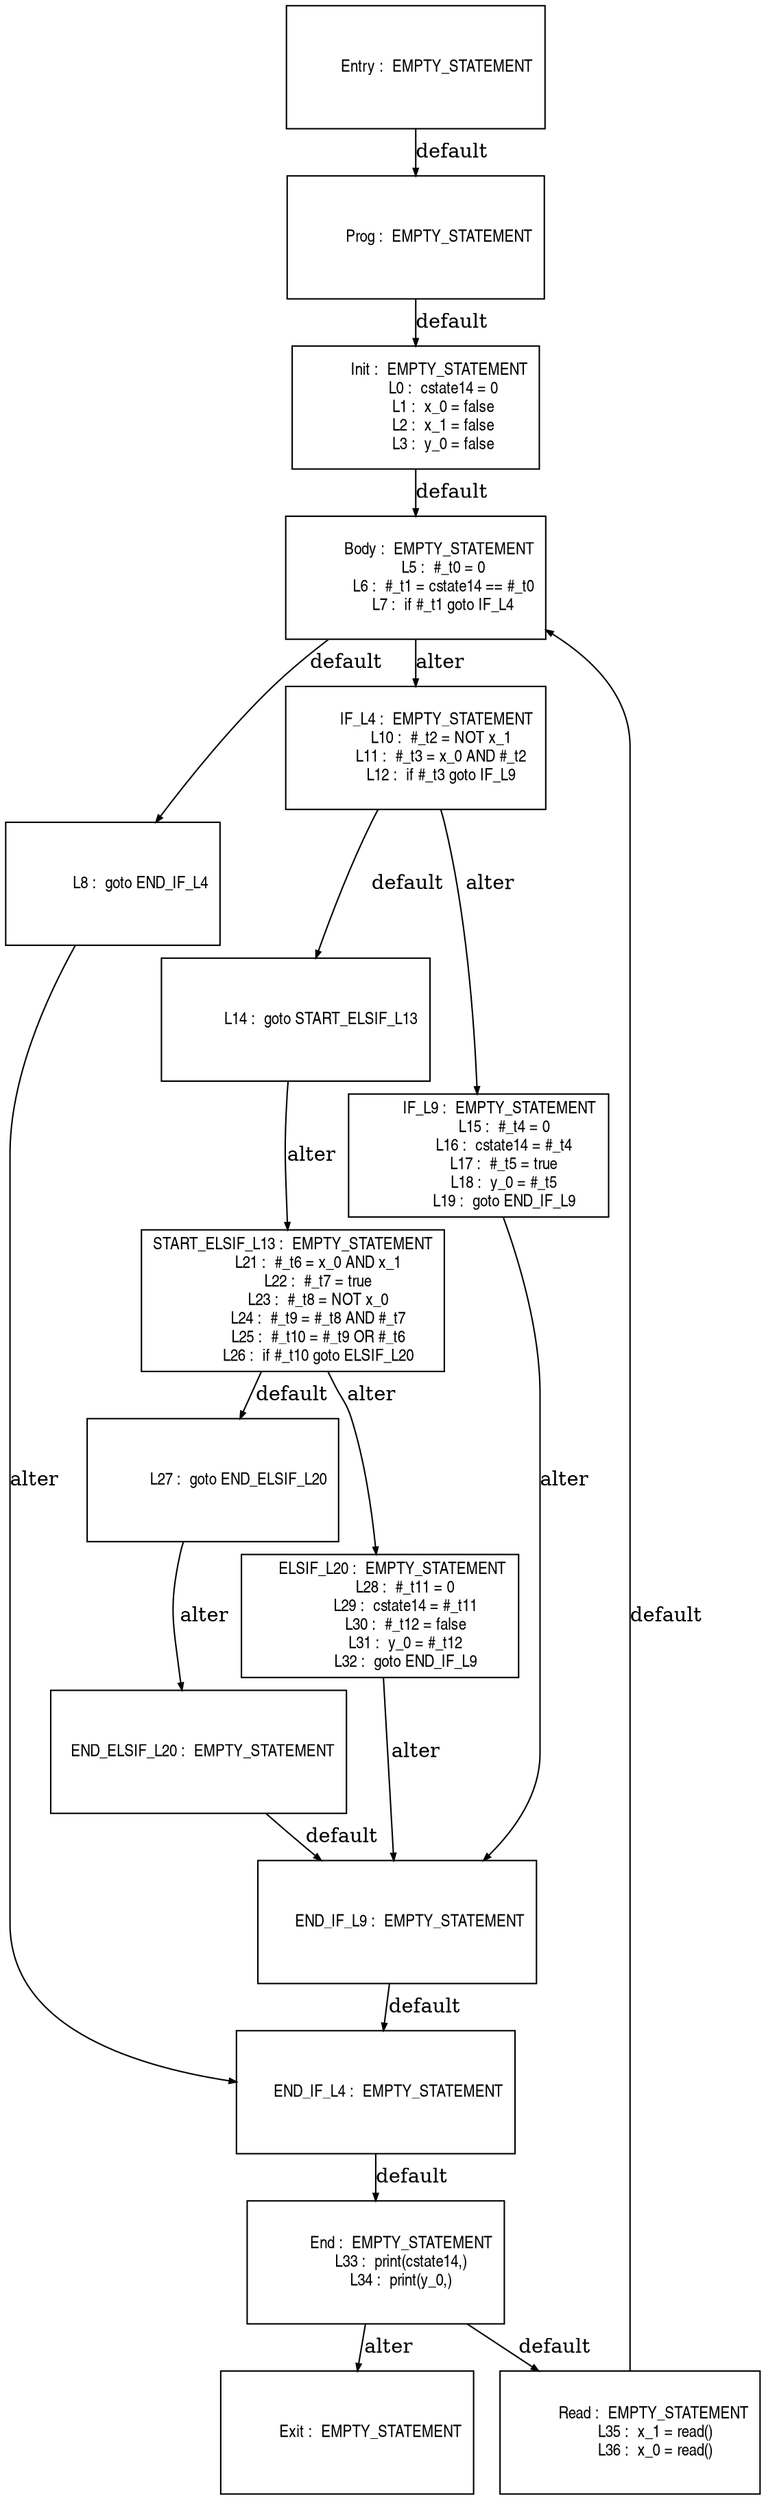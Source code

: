 digraph G {
  ranksep=.25;
  edge [arrowsize=.5]
  node [shape=rectangle, fontname="ArialNarrow",
        fontsize=12,  height=1.2];
  "           Prog :  EMPTY_STATEMENT
"; "           Init :  EMPTY_STATEMENT
             L0 :  cstate14 = 0
             L1 :  x_0 = false
             L2 :  x_1 = false
             L3 :  y_0 = false
"; "           Body :  EMPTY_STATEMENT
             L5 :  #_t0 = 0
             L6 :  #_t1 = cstate14 == #_t0
             L7 :  if #_t1 goto IF_L4
"; "             L8 :  goto END_IF_L4
"; "          IF_L4 :  EMPTY_STATEMENT
            L10 :  #_t2 = NOT x_1
            L11 :  #_t3 = x_0 AND #_t2
            L12 :  if #_t3 goto IF_L9
"; "            L14 :  goto START_ELSIF_L13
"; "          IF_L9 :  EMPTY_STATEMENT
            L15 :  #_t4 = 0
            L16 :  cstate14 = #_t4
            L17 :  #_t5 = true
            L18 :  y_0 = #_t5
            L19 :  goto END_IF_L9
"; "START_ELSIF_L13 :  EMPTY_STATEMENT
            L21 :  #_t6 = x_0 AND x_1
            L22 :  #_t7 = true
            L23 :  #_t8 = NOT x_0
            L24 :  #_t9 = #_t8 AND #_t7
            L25 :  #_t10 = #_t9 OR #_t6
            L26 :  if #_t10 goto ELSIF_L20
"; "            L27 :  goto END_ELSIF_L20
"; "      ELSIF_L20 :  EMPTY_STATEMENT
            L28 :  #_t11 = 0
            L29 :  cstate14 = #_t11
            L30 :  #_t12 = false
            L31 :  y_0 = #_t12
            L32 :  goto END_IF_L9
"; "  END_ELSIF_L20 :  EMPTY_STATEMENT
"; "      END_IF_L9 :  EMPTY_STATEMENT
"; "      END_IF_L4 :  EMPTY_STATEMENT
"; "          Entry :  EMPTY_STATEMENT
"; "            End :  EMPTY_STATEMENT
            L33 :  print(cstate14,)
            L34 :  print(y_0,)
"; "           Exit :  EMPTY_STATEMENT
"; "           Read :  EMPTY_STATEMENT
            L35 :  x_1 = read()
            L36 :  x_0 = read()
"; 
  "           Prog :  EMPTY_STATEMENT
" -> "           Init :  EMPTY_STATEMENT
             L0 :  cstate14 = 0
             L1 :  x_0 = false
             L2 :  x_1 = false
             L3 :  y_0 = false
"  [label="default"];
  "           Init :  EMPTY_STATEMENT
             L0 :  cstate14 = 0
             L1 :  x_0 = false
             L2 :  x_1 = false
             L3 :  y_0 = false
" -> "           Body :  EMPTY_STATEMENT
             L5 :  #_t0 = 0
             L6 :  #_t1 = cstate14 == #_t0
             L7 :  if #_t1 goto IF_L4
"  [label="default"];
  "           Body :  EMPTY_STATEMENT
             L5 :  #_t0 = 0
             L6 :  #_t1 = cstate14 == #_t0
             L7 :  if #_t1 goto IF_L4
" -> "             L8 :  goto END_IF_L4
"  [label="default"];
  "           Body :  EMPTY_STATEMENT
             L5 :  #_t0 = 0
             L6 :  #_t1 = cstate14 == #_t0
             L7 :  if #_t1 goto IF_L4
" -> "          IF_L4 :  EMPTY_STATEMENT
            L10 :  #_t2 = NOT x_1
            L11 :  #_t3 = x_0 AND #_t2
            L12 :  if #_t3 goto IF_L9
"  [label="alter"];
  "             L8 :  goto END_IF_L4
" -> "      END_IF_L4 :  EMPTY_STATEMENT
"  [label="alter"];
  "          IF_L4 :  EMPTY_STATEMENT
            L10 :  #_t2 = NOT x_1
            L11 :  #_t3 = x_0 AND #_t2
            L12 :  if #_t3 goto IF_L9
" -> "            L14 :  goto START_ELSIF_L13
"  [label="default"];
  "          IF_L4 :  EMPTY_STATEMENT
            L10 :  #_t2 = NOT x_1
            L11 :  #_t3 = x_0 AND #_t2
            L12 :  if #_t3 goto IF_L9
" -> "          IF_L9 :  EMPTY_STATEMENT
            L15 :  #_t4 = 0
            L16 :  cstate14 = #_t4
            L17 :  #_t5 = true
            L18 :  y_0 = #_t5
            L19 :  goto END_IF_L9
"  [label="alter"];
  "            L14 :  goto START_ELSIF_L13
" -> "START_ELSIF_L13 :  EMPTY_STATEMENT
            L21 :  #_t6 = x_0 AND x_1
            L22 :  #_t7 = true
            L23 :  #_t8 = NOT x_0
            L24 :  #_t9 = #_t8 AND #_t7
            L25 :  #_t10 = #_t9 OR #_t6
            L26 :  if #_t10 goto ELSIF_L20
"  [label="alter"];
  "          IF_L9 :  EMPTY_STATEMENT
            L15 :  #_t4 = 0
            L16 :  cstate14 = #_t4
            L17 :  #_t5 = true
            L18 :  y_0 = #_t5
            L19 :  goto END_IF_L9
" -> "      END_IF_L9 :  EMPTY_STATEMENT
"  [label="alter"];
  "START_ELSIF_L13 :  EMPTY_STATEMENT
            L21 :  #_t6 = x_0 AND x_1
            L22 :  #_t7 = true
            L23 :  #_t8 = NOT x_0
            L24 :  #_t9 = #_t8 AND #_t7
            L25 :  #_t10 = #_t9 OR #_t6
            L26 :  if #_t10 goto ELSIF_L20
" -> "            L27 :  goto END_ELSIF_L20
"  [label="default"];
  "START_ELSIF_L13 :  EMPTY_STATEMENT
            L21 :  #_t6 = x_0 AND x_1
            L22 :  #_t7 = true
            L23 :  #_t8 = NOT x_0
            L24 :  #_t9 = #_t8 AND #_t7
            L25 :  #_t10 = #_t9 OR #_t6
            L26 :  if #_t10 goto ELSIF_L20
" -> "      ELSIF_L20 :  EMPTY_STATEMENT
            L28 :  #_t11 = 0
            L29 :  cstate14 = #_t11
            L30 :  #_t12 = false
            L31 :  y_0 = #_t12
            L32 :  goto END_IF_L9
"  [label="alter"];
  "            L27 :  goto END_ELSIF_L20
" -> "  END_ELSIF_L20 :  EMPTY_STATEMENT
"  [label="alter"];
  "      ELSIF_L20 :  EMPTY_STATEMENT
            L28 :  #_t11 = 0
            L29 :  cstate14 = #_t11
            L30 :  #_t12 = false
            L31 :  y_0 = #_t12
            L32 :  goto END_IF_L9
" -> "      END_IF_L9 :  EMPTY_STATEMENT
"  [label="alter"];
  "  END_ELSIF_L20 :  EMPTY_STATEMENT
" -> "      END_IF_L9 :  EMPTY_STATEMENT
"  [label="default"];
  "      END_IF_L9 :  EMPTY_STATEMENT
" -> "      END_IF_L4 :  EMPTY_STATEMENT
"  [label="default"];
  "      END_IF_L4 :  EMPTY_STATEMENT
" -> "            End :  EMPTY_STATEMENT
            L33 :  print(cstate14,)
            L34 :  print(y_0,)
"  [label="default"];
  "          Entry :  EMPTY_STATEMENT
" -> "           Prog :  EMPTY_STATEMENT
"  [label="default"];
  "            End :  EMPTY_STATEMENT
            L33 :  print(cstate14,)
            L34 :  print(y_0,)
" -> "           Read :  EMPTY_STATEMENT
            L35 :  x_1 = read()
            L36 :  x_0 = read()
"  [label="default"];
  "            End :  EMPTY_STATEMENT
            L33 :  print(cstate14,)
            L34 :  print(y_0,)
" -> "           Exit :  EMPTY_STATEMENT
"  [label="alter"];
  "           Read :  EMPTY_STATEMENT
            L35 :  x_1 = read()
            L36 :  x_0 = read()
" -> "           Body :  EMPTY_STATEMENT
             L5 :  #_t0 = 0
             L6 :  #_t1 = cstate14 == #_t0
             L7 :  if #_t1 goto IF_L4
"  [label="default"];
}
